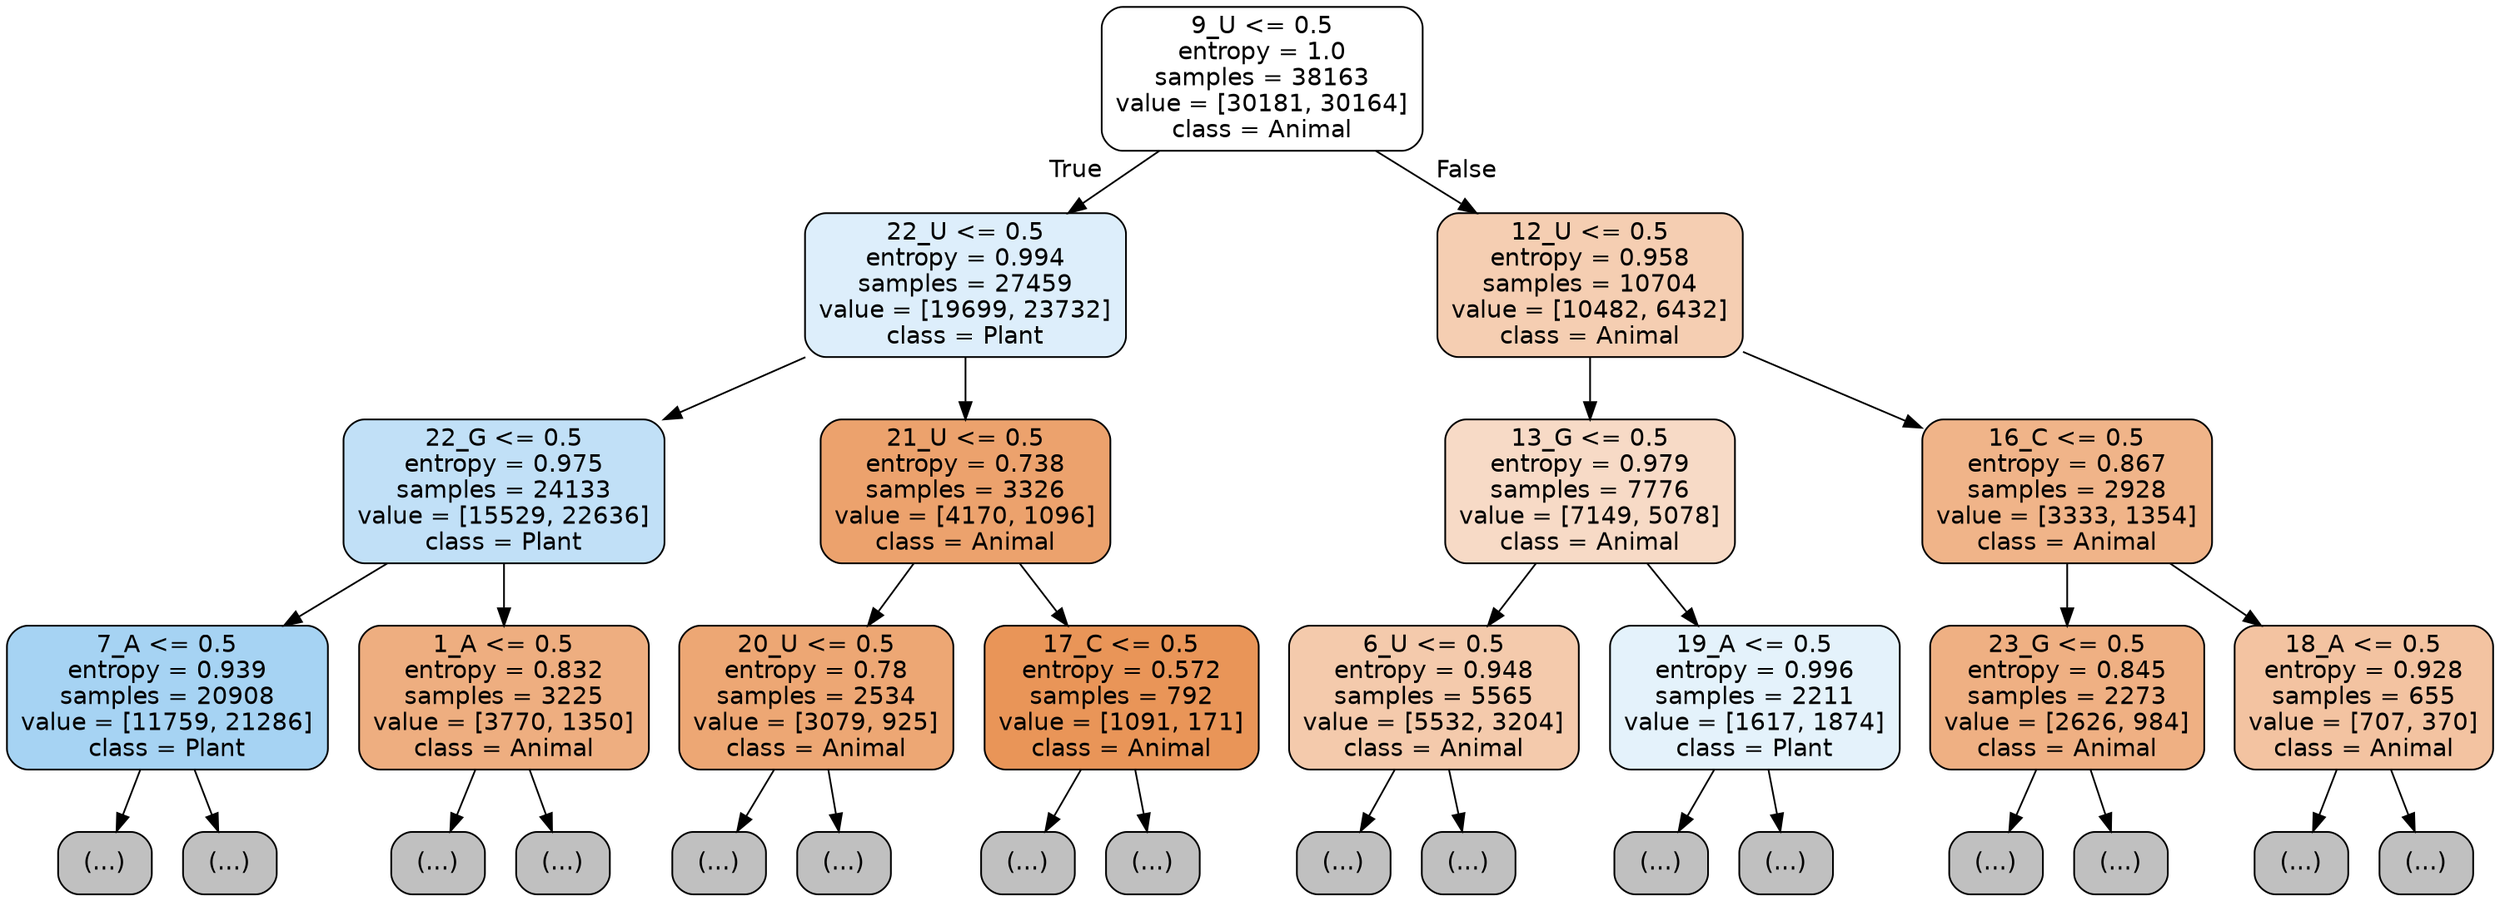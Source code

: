 digraph Tree {
node [shape=box, style="filled, rounded", color="black", fontname="helvetica"] ;
edge [fontname="helvetica"] ;
0 [label="9_U <= 0.5\nentropy = 1.0\nsamples = 38163\nvalue = [30181, 30164]\nclass = Animal", fillcolor="#ffffff"] ;
1 [label="22_U <= 0.5\nentropy = 0.994\nsamples = 27459\nvalue = [19699, 23732]\nclass = Plant", fillcolor="#ddeefb"] ;
0 -> 1 [labeldistance=2.5, labelangle=45, headlabel="True"] ;
2 [label="22_G <= 0.5\nentropy = 0.975\nsamples = 24133\nvalue = [15529, 22636]\nclass = Plant", fillcolor="#c1e0f7"] ;
1 -> 2 ;
3 [label="7_A <= 0.5\nentropy = 0.939\nsamples = 20908\nvalue = [11759, 21286]\nclass = Plant", fillcolor="#a6d3f3"] ;
2 -> 3 ;
4 [label="(...)", fillcolor="#C0C0C0"] ;
3 -> 4 ;
6609 [label="(...)", fillcolor="#C0C0C0"] ;
3 -> 6609 ;
8952 [label="1_A <= 0.5\nentropy = 0.832\nsamples = 3225\nvalue = [3770, 1350]\nclass = Animal", fillcolor="#eeae80"] ;
2 -> 8952 ;
8953 [label="(...)", fillcolor="#C0C0C0"] ;
8952 -> 8953 ;
10084 [label="(...)", fillcolor="#C0C0C0"] ;
8952 -> 10084 ;
10371 [label="21_U <= 0.5\nentropy = 0.738\nsamples = 3326\nvalue = [4170, 1096]\nclass = Animal", fillcolor="#eca26d"] ;
1 -> 10371 ;
10372 [label="20_U <= 0.5\nentropy = 0.78\nsamples = 2534\nvalue = [3079, 925]\nclass = Animal", fillcolor="#eda774"] ;
10371 -> 10372 ;
10373 [label="(...)", fillcolor="#C0C0C0"] ;
10372 -> 10373 ;
11214 [label="(...)", fillcolor="#C0C0C0"] ;
10372 -> 11214 ;
11491 [label="17_C <= 0.5\nentropy = 0.572\nsamples = 792\nvalue = [1091, 171]\nclass = Animal", fillcolor="#e99558"] ;
10371 -> 11491 ;
11492 [label="(...)", fillcolor="#C0C0C0"] ;
11491 -> 11492 ;
11739 [label="(...)", fillcolor="#C0C0C0"] ;
11491 -> 11739 ;
11802 [label="12_U <= 0.5\nentropy = 0.958\nsamples = 10704\nvalue = [10482, 6432]\nclass = Animal", fillcolor="#f5ceb2"] ;
0 -> 11802 [labeldistance=2.5, labelangle=-45, headlabel="False"] ;
11803 [label="13_G <= 0.5\nentropy = 0.979\nsamples = 7776\nvalue = [7149, 5078]\nclass = Animal", fillcolor="#f7dac6"] ;
11802 -> 11803 ;
11804 [label="6_U <= 0.5\nentropy = 0.948\nsamples = 5565\nvalue = [5532, 3204]\nclass = Animal", fillcolor="#f4caac"] ;
11803 -> 11804 ;
11805 [label="(...)", fillcolor="#C0C0C0"] ;
11804 -> 11805 ;
13676 [label="(...)", fillcolor="#C0C0C0"] ;
11804 -> 13676 ;
14367 [label="19_A <= 0.5\nentropy = 0.996\nsamples = 2211\nvalue = [1617, 1874]\nclass = Plant", fillcolor="#e4f2fb"] ;
11803 -> 14367 ;
14368 [label="(...)", fillcolor="#C0C0C0"] ;
14367 -> 14368 ;
15061 [label="(...)", fillcolor="#C0C0C0"] ;
14367 -> 15061 ;
15256 [label="16_C <= 0.5\nentropy = 0.867\nsamples = 2928\nvalue = [3333, 1354]\nclass = Animal", fillcolor="#f0b489"] ;
11802 -> 15256 ;
15257 [label="23_G <= 0.5\nentropy = 0.845\nsamples = 2273\nvalue = [2626, 984]\nclass = Animal", fillcolor="#efb083"] ;
15256 -> 15257 ;
15258 [label="(...)", fillcolor="#C0C0C0"] ;
15257 -> 15258 ;
16341 [label="(...)", fillcolor="#C0C0C0"] ;
15257 -> 16341 ;
16386 [label="18_A <= 0.5\nentropy = 0.928\nsamples = 655\nvalue = [707, 370]\nclass = Animal", fillcolor="#f3c3a1"] ;
15256 -> 16386 ;
16387 [label="(...)", fillcolor="#C0C0C0"] ;
16386 -> 16387 ;
16634 [label="(...)", fillcolor="#C0C0C0"] ;
16386 -> 16634 ;
}